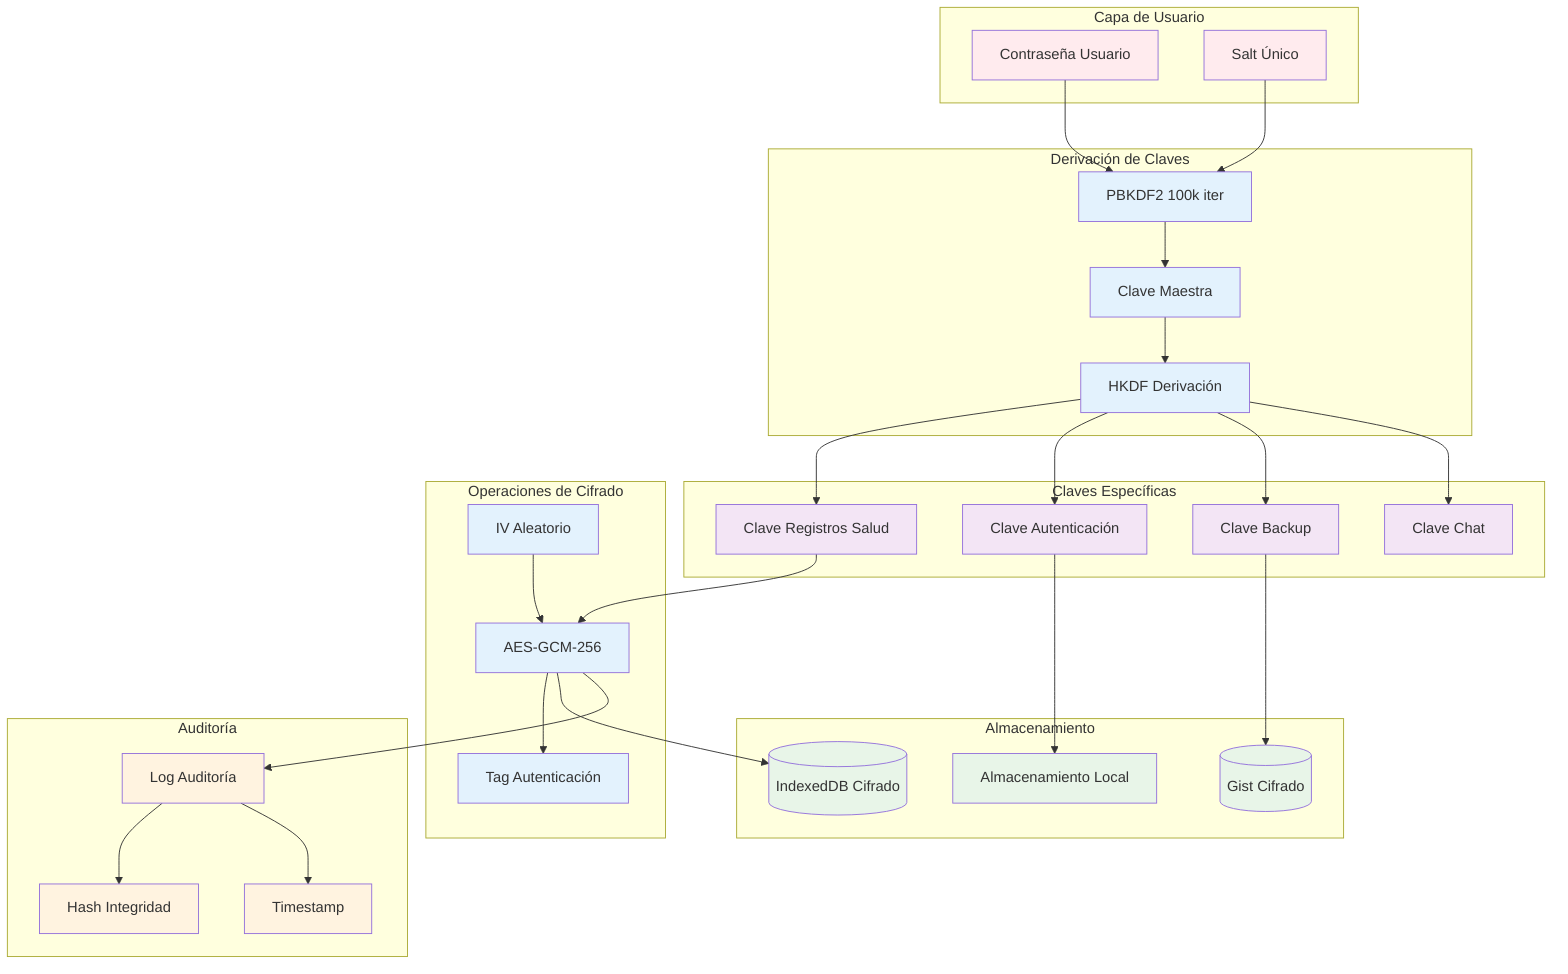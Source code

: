 graph TD
    subgraph "Capa de Usuario"
        PASS[Contraseña Usuario]
        SALT[Salt Único]
    end
    
    subgraph "Derivación de Claves"
        PBKDF2[PBKDF2 100k iter]
        MASTER[Clave Maestra]
        HKDF[HKDF Derivación]
    end
    
    subgraph "Claves Específicas"
        HEALTH[Clave Registros Salud]
        AUTH[Clave Autenticación]
        BACKUP[Clave Backup]
        CHAT[Clave Chat]
    end
    
    subgraph "Operaciones de Cifrado"
        AES[AES-GCM-256]
        IV[IV Aleatorio]
        TAG[Tag Autenticación]
    end
    
    subgraph "Almacenamiento"
        IDB_ENC[(IndexedDB Cifrado)]
        GIST_ENC[(Gist Cifrado)]
        LOCAL[Almacenamiento Local]
    end
    
    subgraph "Auditoría"
        AUDIT[Log Auditoría]
        HASH[Hash Integridad]
        TIMESTAMP[Timestamp]
    end
    
    PASS --> PBKDF2
    SALT --> PBKDF2
    PBKDF2 --> MASTER
    MASTER --> HKDF
    
    HKDF --> HEALTH
    HKDF --> AUTH
    HKDF --> BACKUP
    HKDF --> CHAT
    
    HEALTH --> AES
    IV --> AES
    AES --> TAG
    
    AES --> IDB_ENC
    BACKUP --> GIST_ENC
    AUTH --> LOCAL
    
    AES --> AUDIT
    AUDIT --> HASH
    AUDIT --> TIMESTAMP
    
    classDef user fill:#ffebee
    classDef crypto fill:#e3f2fd
    classDef keys fill:#f3e5f5
    classDef storage fill:#e8f5e8
    classDef audit fill:#fff3e0
    
    class PASS,SALT user
    class PBKDF2,MASTER,HKDF,AES,IV,TAG crypto
    class HEALTH,AUTH,BACKUP,CHAT keys
    class IDB_ENC,GIST_ENC,LOCAL storage
    class AUDIT,HASH,TIMESTAMP audit